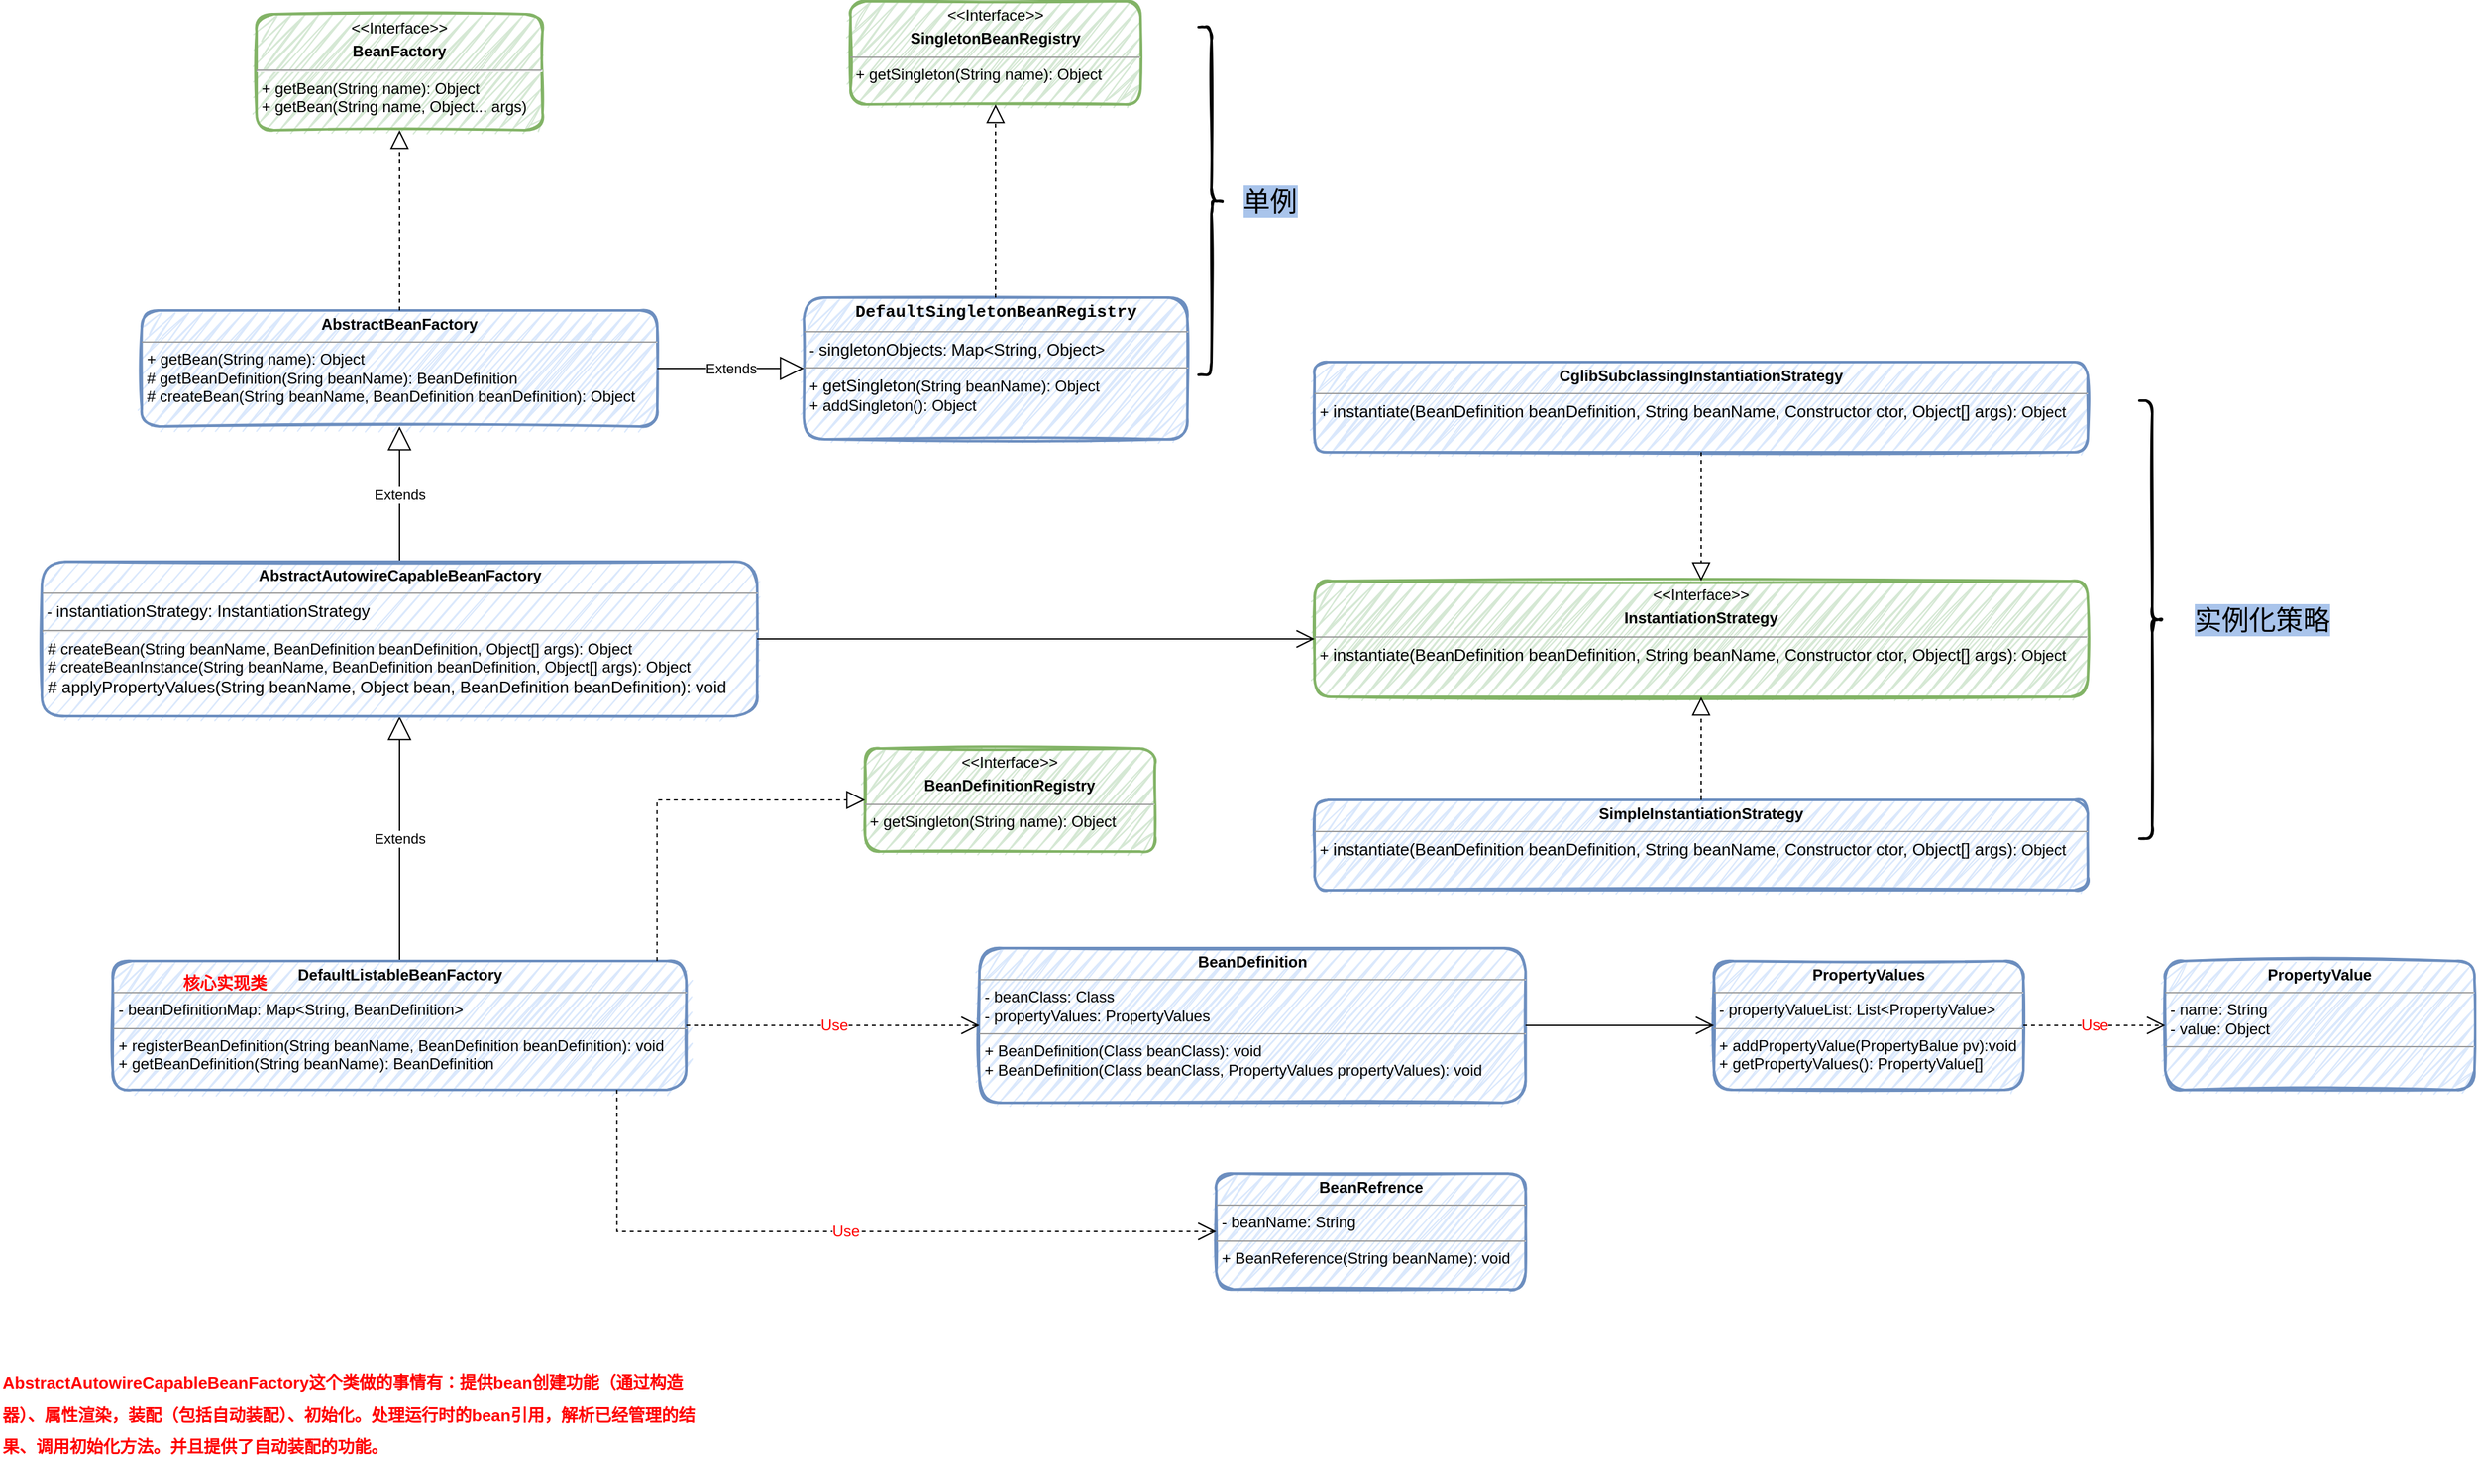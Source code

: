 <mxfile version="20.7.4" type="device"><diagram id="C5RBs43oDa-KdzZeNtuy" name="Page-1"><mxGraphModel dx="2293" dy="970" grid="1" gridSize="10" guides="1" tooltips="1" connect="1" arrows="1" fold="1" page="1" pageScale="1" pageWidth="827" pageHeight="1169" math="0" shadow="0"><root><mxCell id="WIyWlLk6GJQsqaUBKTNV-0"/><mxCell id="WIyWlLk6GJQsqaUBKTNV-1" parent="WIyWlLk6GJQsqaUBKTNV-0"/><mxCell id="B0kpvBBYrxBmRZzmcFlP-12" value="&lt;p style=&quot;margin:0px;margin-top:4px;text-align:center;&quot;&gt;&lt;b&gt;BeanDefinition&lt;/b&gt;&lt;/p&gt;&lt;hr size=&quot;1&quot;&gt;&lt;p style=&quot;margin:0px;margin-left:4px;&quot;&gt;- beanClass: Class&lt;/p&gt;&lt;p style=&quot;margin:0px;margin-left:4px;&quot;&gt;- propertyValues: PropertyValues&lt;/p&gt;&lt;hr size=&quot;1&quot;&gt;&lt;p style=&quot;margin:0px;margin-left:4px;&quot;&gt;+ BeanDefinition(Class beanClass): void&lt;/p&gt;&lt;p style=&quot;margin:0px;margin-left:4px;&quot;&gt;+ BeanDefinition(Class beanClass, PropertyValues propertyValues): void&lt;br&gt;&lt;/p&gt;&lt;p style=&quot;margin:0px;margin-left:4px;&quot;&gt;&lt;br&gt;&lt;/p&gt;" style="verticalAlign=top;align=left;overflow=fill;fontSize=12;fontFamily=Helvetica;html=1;rounded=1;sketch=1;fillColor=#dae8fc;strokeColor=#6c8ebf;strokeWidth=2;fillStyle=zigzag;" vertex="1" parent="WIyWlLk6GJQsqaUBKTNV-1"><mxGeometry x="600" y="845" width="423.75" height="120" as="geometry"/></mxCell><mxCell id="B0kpvBBYrxBmRZzmcFlP-13" value="&lt;p style=&quot;text-align: center; margin: 4px 0px 0px; font-size: 12px;&quot;&gt;&amp;lt;&amp;lt;Interface&amp;gt;&amp;gt;&lt;/p&gt;&lt;p style=&quot;text-align: center; margin: 4px 0px 0px; font-size: 12px;&quot;&gt;&lt;b style=&quot;font-size: 12px;&quot;&gt;BeanFactory&lt;/b&gt;&lt;/p&gt;&lt;hr style=&quot;font-size: 12px;&quot;&gt;&lt;p style=&quot;margin: 0px 0px 0px 4px; font-size: 12px;&quot;&gt;&lt;/p&gt;&lt;p style=&quot;margin: 0px 0px 0px 4px; font-size: 12px;&quot;&gt;&lt;span style=&quot;background-color: initial; font-size: 12px;&quot;&gt;+ getBean(String name): Object&lt;/span&gt;&lt;/p&gt;&lt;p style=&quot;margin: 0px 0px 0px 4px; font-size: 12px;&quot;&gt;&lt;span style=&quot;background-color: initial;&quot;&gt;+ getBean(String name, Object... args)&lt;/span&gt;&lt;/p&gt;&lt;p style=&quot;margin: 0px 0px 0px 4px; font-size: 12px;&quot;&gt;&lt;br style=&quot;font-size: 12px;&quot;&gt;&lt;/p&gt;" style="verticalAlign=top;align=left;overflow=fill;fontSize=12;fontFamily=Helvetica;html=1;rounded=1;sketch=1;fillColor=#d5e8d4;strokeColor=#82b366;strokeWidth=2;fillStyle=zigzag;" vertex="1" parent="WIyWlLk6GJQsqaUBKTNV-1"><mxGeometry x="39.06" y="120" width="221.88" height="90" as="geometry"/></mxCell><mxCell id="B0kpvBBYrxBmRZzmcFlP-18" value="&lt;p style=&quot;margin:0px;margin-top:4px;text-align:center;&quot;&gt;&amp;lt;&amp;lt;Interface&amp;gt;&amp;gt;&lt;/p&gt;&lt;p style=&quot;margin:0px;margin-top:4px;text-align:center;&quot;&gt;&lt;b&gt;SingletonBeanRegistry&lt;/b&gt;&lt;/p&gt;&lt;hr size=&quot;1&quot;&gt;&lt;p style=&quot;margin:0px;margin-left:4px;&quot;&gt;&lt;/p&gt;&lt;p style=&quot;margin:0px;margin-left:4px;&quot;&gt;&lt;span style=&quot;background-color: initial;&quot;&gt;+ getSingleton(String name): Object&lt;/span&gt;&lt;br&gt;&lt;/p&gt;&lt;p style=&quot;margin:0px;margin-left:4px;&quot;&gt;&lt;br&gt;&lt;/p&gt;" style="verticalAlign=top;align=left;overflow=fill;fontSize=12;fontFamily=Helvetica;html=1;rounded=1;sketch=1;fillColor=#d5e8d4;strokeColor=#82b366;strokeWidth=2;fillStyle=zigzag;" vertex="1" parent="WIyWlLk6GJQsqaUBKTNV-1"><mxGeometry x="500" y="110" width="225" height="80" as="geometry"/></mxCell><mxCell id="B0kpvBBYrxBmRZzmcFlP-19" value="&lt;p style=&quot;margin:0px;margin-top:4px;text-align:center;&quot;&gt;&lt;b&gt;AbstractBeanFactory&lt;/b&gt;&lt;/p&gt;&lt;hr size=&quot;1&quot;&gt;&lt;p style=&quot;margin:0px;margin-left:4px;&quot;&gt;+ getBean(String name): Object&lt;br&gt;&lt;/p&gt;&lt;p style=&quot;margin:0px;margin-left:4px;&quot;&gt;# getBeanDefinition(Sring beanName): BeanDefinition&lt;/p&gt;&lt;p style=&quot;margin:0px;margin-left:4px;&quot;&gt;# createBean(String beanName, BeanDefinition beanDefinition): Object&lt;/p&gt;" style="verticalAlign=top;align=left;overflow=fill;fontSize=12;fontFamily=Helvetica;html=1;rounded=1;sketch=1;fillColor=#dae8fc;strokeColor=#6c8ebf;strokeWidth=2;fillStyle=zigzag;" vertex="1" parent="WIyWlLk6GJQsqaUBKTNV-1"><mxGeometry x="-50" y="350" width="400" height="90" as="geometry"/></mxCell><mxCell id="B0kpvBBYrxBmRZzmcFlP-20" value="" style="endArrow=block;dashed=1;endFill=0;endSize=12;html=1;rounded=0;entryX=0.5;entryY=1;entryDx=0;entryDy=0;exitX=0.5;exitY=0;exitDx=0;exitDy=0;edgeStyle=orthogonalEdgeStyle;" edge="1" parent="WIyWlLk6GJQsqaUBKTNV-1" source="B0kpvBBYrxBmRZzmcFlP-19" target="B0kpvBBYrxBmRZzmcFlP-13"><mxGeometry width="160" relative="1" as="geometry"><mxPoint x="280.25" y="280" as="sourcePoint"/><mxPoint x="440.25" y="280" as="targetPoint"/></mxGeometry></mxCell><mxCell id="B0kpvBBYrxBmRZzmcFlP-21" value="&lt;p style=&quot;text-align: center; margin: 4px 0px 0px;&quot;&gt;&lt;span style=&quot;font-family: Courier; font-size: 13px; background-color: initial;&quot;&gt;&lt;b&gt;DefaultSingletonBeanRegistry&lt;/b&gt;&lt;/span&gt;&lt;/p&gt;&lt;hr size=&quot;1&quot;&gt;&lt;p style=&quot;margin:0px;margin-left:4px;&quot;&gt;-&amp;nbsp;&lt;span style=&quot;font-size: 13px; background-color: initial;&quot;&gt;singletonObjects&lt;/span&gt;&lt;span style=&quot;background-color: initial;&quot;&gt;:&amp;nbsp;&lt;/span&gt;&lt;span style=&quot;font-size: 13px; background-color: initial;&quot;&gt;Map&amp;lt;String, Object&amp;gt;&lt;/span&gt;&lt;/p&gt;&lt;hr size=&quot;1&quot;&gt;&lt;p style=&quot;margin:0px;margin-left:4px;&quot;&gt;+&amp;nbsp;&lt;span style=&quot;font-size: 13px; background-color: initial;&quot;&gt;getSingleton&lt;/span&gt;&lt;span style=&quot;background-color: initial;&quot;&gt;(String beanName): Object&lt;/span&gt;&lt;/p&gt;&lt;p style=&quot;margin:0px;margin-left:4px;&quot;&gt;+ addSingleton(): Object&lt;/p&gt;" style="verticalAlign=top;align=left;overflow=fill;fontSize=12;fontFamily=Helvetica;html=1;rounded=1;sketch=1;fillColor=#dae8fc;strokeColor=#6c8ebf;strokeWidth=2;fillStyle=zigzag;" vertex="1" parent="WIyWlLk6GJQsqaUBKTNV-1"><mxGeometry x="463.75" y="340" width="297.5" height="110" as="geometry"/></mxCell><mxCell id="B0kpvBBYrxBmRZzmcFlP-23" value="" style="endArrow=block;dashed=1;endFill=0;endSize=12;html=1;rounded=0;entryX=0.5;entryY=1;entryDx=0;entryDy=0;exitX=0.5;exitY=0;exitDx=0;exitDy=0;edgeStyle=orthogonalEdgeStyle;" edge="1" parent="WIyWlLk6GJQsqaUBKTNV-1" source="B0kpvBBYrxBmRZzmcFlP-21" target="B0kpvBBYrxBmRZzmcFlP-18"><mxGeometry x="0.143" y="-20" width="160" relative="1" as="geometry"><mxPoint x="480" y="410" as="sourcePoint"/><mxPoint x="480" y="200" as="targetPoint"/><mxPoint as="offset"/></mxGeometry></mxCell><mxCell id="B0kpvBBYrxBmRZzmcFlP-24" value="Extends" style="endArrow=block;endSize=16;endFill=0;html=1;rounded=0;fontFamily=Helvetica;fontColor=#000000;exitX=1;exitY=0.5;exitDx=0;exitDy=0;entryX=0;entryY=0.5;entryDx=0;entryDy=0;" edge="1" parent="WIyWlLk6GJQsqaUBKTNV-1" source="B0kpvBBYrxBmRZzmcFlP-19" target="B0kpvBBYrxBmRZzmcFlP-21"><mxGeometry width="160" relative="1" as="geometry"><mxPoint x="330" y="400" as="sourcePoint"/><mxPoint x="490" y="400" as="targetPoint"/></mxGeometry></mxCell><mxCell id="B0kpvBBYrxBmRZzmcFlP-27" value="" style="shape=curlyBracket;whiteSpace=wrap;html=1;rounded=1;flipH=1;labelPosition=right;verticalLabelPosition=middle;align=left;verticalAlign=middle;sketch=1;fillStyle=zigzag;strokeWidth=2;fontFamily=Helvetica;fontColor=#000000;" vertex="1" parent="WIyWlLk6GJQsqaUBKTNV-1"><mxGeometry x="770" y="130" width="20" height="270" as="geometry"/></mxCell><mxCell id="B0kpvBBYrxBmRZzmcFlP-28" value="单例" style="text;html=1;align=center;verticalAlign=middle;resizable=0;points=[];autosize=1;strokeColor=none;fillColor=none;fontFamily=Helvetica;fontColor=#000000;labelBackgroundColor=#A9C4EB;fontSize=21;" vertex="1" parent="WIyWlLk6GJQsqaUBKTNV-1"><mxGeometry x="790" y="245" width="70" height="40" as="geometry"/></mxCell><mxCell id="B0kpvBBYrxBmRZzmcFlP-31" value="Extends" style="endArrow=block;endSize=16;endFill=0;html=1;rounded=0;fontFamily=Helvetica;fontColor=#000000;exitX=0.5;exitY=0;exitDx=0;exitDy=0;entryX=0.5;entryY=1;entryDx=0;entryDy=0;" edge="1" parent="WIyWlLk6GJQsqaUBKTNV-1" source="B0kpvBBYrxBmRZzmcFlP-29" target="B0kpvBBYrxBmRZzmcFlP-19"><mxGeometry width="160" relative="1" as="geometry"><mxPoint x="190" y="530" as="sourcePoint"/><mxPoint x="273.75" y="530" as="targetPoint"/></mxGeometry></mxCell><mxCell id="B0kpvBBYrxBmRZzmcFlP-33" value="&lt;strong style=&quot;box-sizing: border-box; outline: 0px; font-weight: 700; overflow-wrap: break-word; caret-color: rgb(77, 77, 77); font-size: 13px; font-style: normal; font-variant-caps: normal; letter-spacing: normal; text-align: start; text-indent: 0px; text-transform: none; word-spacing: 0px; text-size-adjust: auto; -webkit-text-stroke-width: 0px; text-decoration: none;&quot;&gt;&lt;b style=&quot;border-color: var(--border-color); text-align: center;&quot;&gt;AbstractAutowireCapableBeanFactory&lt;/b&gt;这个类做的事情有：提供bean创建功能（通过构造器）、属性渲染，装配（包括自动装配）、初始化。处理运行时的bean引用，解析已经管理的结果、调用初始化方法。并且提供了自动装配的功能。&lt;/strong&gt;" style="text;whiteSpace=wrap;html=1;fontSize=21;fontFamily=Helvetica;fontColor=#FF0000;" vertex="1" parent="WIyWlLk6GJQsqaUBKTNV-1"><mxGeometry x="-160" y="1160" width="560" height="100" as="geometry"/></mxCell><mxCell id="B0kpvBBYrxBmRZzmcFlP-35" value="Extends" style="endArrow=block;endSize=16;endFill=0;html=1;rounded=0;fontFamily=Helvetica;fontColor=#000000;exitX=0.5;exitY=0;exitDx=0;exitDy=0;entryX=0.5;entryY=1;entryDx=0;entryDy=0;" edge="1" parent="WIyWlLk6GJQsqaUBKTNV-1" source="B0kpvBBYrxBmRZzmcFlP-46" target="B0kpvBBYrxBmRZzmcFlP-29"><mxGeometry width="160" relative="1" as="geometry"><mxPoint x="150" y="850" as="sourcePoint"/><mxPoint x="150" y="700" as="targetPoint"/></mxGeometry></mxCell><mxCell id="B0kpvBBYrxBmRZzmcFlP-46" value="&lt;p style=&quot;margin:0px;margin-top:4px;text-align:center;&quot;&gt;&lt;b style=&quot;border-color: var(--border-color);&quot;&gt;DefaultListableBeanFactory&lt;/b&gt;&lt;/p&gt;&lt;hr size=&quot;1&quot;&gt;&lt;p style=&quot;margin:0px;margin-left:4px;&quot;&gt;- beanDefinitionMap: Map&amp;lt;String, BeanDefinition&amp;gt;&lt;/p&gt;&lt;hr size=&quot;1&quot;&gt;&lt;p style=&quot;margin:0px;margin-left:4px;&quot;&gt;+ registerBeanDefinition(String beanName, BeanDefinition beanDefinition): void&lt;/p&gt;&lt;p style=&quot;margin:0px;margin-left:4px;&quot;&gt;+ getBeanDefinition(String beanName): BeanDefinition&lt;/p&gt;" style="verticalAlign=top;align=left;overflow=fill;fontSize=12;fontFamily=Helvetica;html=1;rounded=1;sketch=1;fillColor=#dae8fc;strokeColor=#6c8ebf;strokeWidth=2;fillStyle=zigzag;" vertex="1" parent="WIyWlLk6GJQsqaUBKTNV-1"><mxGeometry x="-72.5" y="855" width="445" height="100" as="geometry"/></mxCell><mxCell id="B0kpvBBYrxBmRZzmcFlP-49" value="&lt;div style=&quot;text-align: center;&quot;&gt;&lt;span style=&quot;font-size: 13px; caret-color: rgb(77, 77, 77);&quot;&gt;&lt;b&gt;核心实现类&lt;/b&gt;&lt;/span&gt;&lt;/div&gt;" style="text;whiteSpace=wrap;html=1;fontSize=21;fontFamily=Helvetica;fontColor=#FF0000;" vertex="1" parent="WIyWlLk6GJQsqaUBKTNV-1"><mxGeometry x="-20" y="850" width="70" height="40" as="geometry"/></mxCell><mxCell id="B0kpvBBYrxBmRZzmcFlP-50" value="&lt;p style=&quot;margin:0px;margin-top:4px;text-align:center;&quot;&gt;&amp;lt;&amp;lt;Interface&amp;gt;&amp;gt;&lt;/p&gt;&lt;p style=&quot;margin:0px;margin-top:4px;text-align:center;&quot;&gt;&lt;b&gt;BeanDefinitionRegistry&lt;/b&gt;&lt;/p&gt;&lt;hr size=&quot;1&quot;&gt;&lt;p style=&quot;margin:0px;margin-left:4px;&quot;&gt;&lt;/p&gt;&lt;p style=&quot;margin:0px;margin-left:4px;&quot;&gt;&lt;span style=&quot;background-color: initial;&quot;&gt;+ getSingleton(String name): Object&lt;/span&gt;&lt;br&gt;&lt;/p&gt;&lt;p style=&quot;margin:0px;margin-left:4px;&quot;&gt;&lt;br&gt;&lt;/p&gt;" style="verticalAlign=top;align=left;overflow=fill;fontSize=12;fontFamily=Helvetica;html=1;rounded=1;sketch=1;fillColor=#d5e8d4;strokeColor=#82b366;strokeWidth=2;fillStyle=zigzag;" vertex="1" parent="WIyWlLk6GJQsqaUBKTNV-1"><mxGeometry x="511.25" y="690" width="225" height="80" as="geometry"/></mxCell><mxCell id="B0kpvBBYrxBmRZzmcFlP-29" value="&lt;p style=&quot;margin:0px;margin-top:4px;text-align:center;&quot;&gt;&lt;b&gt;AbstractAutowireCapableBeanFactory&lt;/b&gt;&lt;/p&gt;&lt;hr size=&quot;1&quot;&gt;&amp;nbsp;- i&lt;span style=&quot;font-size: 13px;&quot;&gt;nstantiationStrategy:&amp;nbsp;&lt;/span&gt;&lt;span style=&quot;font-size: 13px;&quot;&gt;InstantiationStrategy&lt;/span&gt;&lt;br&gt;&lt;hr&gt;&lt;p style=&quot;margin:0px;margin-left:4px;&quot;&gt;&lt;span style=&quot;background-color: initial;&quot;&gt;#&amp;nbsp;&lt;/span&gt;&lt;span style=&quot;background-color: initial;&quot;&gt;createBean(String beanName, BeanDefinition beanDefinition, Object[] args): Object&lt;/span&gt;&lt;br&gt;&lt;/p&gt;&lt;p style=&quot;margin:0px;margin-left:4px;&quot;&gt;&lt;span style=&quot;border-color: var(--border-color); background-color: initial;&quot;&gt;#&amp;nbsp;&lt;/span&gt;&lt;span style=&quot;border-color: var(--border-color); background-color: initial;&quot;&gt;createBeanInstance(String beanName, BeanDefinition beanDefinition, Object[] args): Object&lt;/span&gt;&lt;/p&gt;&lt;p style=&quot;margin:0px;margin-left:4px;&quot;&gt;&lt;span style=&quot;font-size: 13px; background-color: initial;&quot;&gt;# applyPropertyValues(String beanName, Object bean, BeanDefinition beanDefinition): void&lt;/span&gt;&lt;/p&gt;&lt;p style=&quot;margin:0px;margin-left:4px;&quot;&gt;&lt;br&gt;&lt;/p&gt;" style="verticalAlign=top;align=left;overflow=fill;fontSize=12;fontFamily=Helvetica;html=1;rounded=1;sketch=1;fillColor=#dae8fc;strokeColor=#6c8ebf;strokeWidth=2;fillStyle=auto;whiteSpace=wrap;" vertex="1" parent="WIyWlLk6GJQsqaUBKTNV-1"><mxGeometry x="-127.5" y="545" width="555" height="120" as="geometry"/></mxCell><mxCell id="B0kpvBBYrxBmRZzmcFlP-53" value="" style="endArrow=block;dashed=1;endFill=0;endSize=12;html=1;rounded=0;fontFamily=Helvetica;fontSize=13;fontColor=#FF0000;exitX=0.949;exitY=0;exitDx=0;exitDy=0;edgeStyle=orthogonalEdgeStyle;exitPerimeter=0;entryX=0;entryY=0.5;entryDx=0;entryDy=0;" edge="1" parent="WIyWlLk6GJQsqaUBKTNV-1" source="B0kpvBBYrxBmRZzmcFlP-46" target="B0kpvBBYrxBmRZzmcFlP-50"><mxGeometry width="160" relative="1" as="geometry"><mxPoint x="330" y="780" as="sourcePoint"/><mxPoint x="520" y="730" as="targetPoint"/><Array as="points"><mxPoint x="350" y="730"/></Array></mxGeometry></mxCell><mxCell id="B0kpvBBYrxBmRZzmcFlP-59" value="&lt;p style=&quot;margin:0px;margin-top:4px;text-align:center;&quot;&gt;&amp;lt;&amp;lt;Interface&amp;gt;&amp;gt;&lt;/p&gt;&lt;p style=&quot;margin:0px;margin-top:4px;text-align:center;&quot;&gt;&lt;span style=&quot;background-color: initial; text-align: left;&quot;&gt;&lt;b style=&quot;&quot;&gt;&lt;font style=&quot;font-size: 12px;&quot;&gt;InstantiationStrategy&lt;/font&gt;&lt;/b&gt;&lt;/span&gt;&lt;/p&gt;&lt;hr size=&quot;1&quot;&gt;&lt;p style=&quot;margin:0px;margin-left:4px;&quot;&gt;&lt;/p&gt;&lt;p style=&quot;margin:0px;margin-left:4px;&quot;&gt;&lt;span style=&quot;background-color: initial;&quot;&gt;+&amp;nbsp;&lt;/span&gt;&lt;span style=&quot;font-size: 13px; background-color: initial;&quot;&gt;instantiate(BeanDefinition beanDefinition, String beanName, Constructor ctor, Object[] args)&lt;/span&gt;&lt;span style=&quot;background-color: initial;&quot;&gt;: Object&lt;/span&gt;&lt;/p&gt;&lt;p style=&quot;margin:0px;margin-left:4px;&quot;&gt;&lt;br&gt;&lt;/p&gt;" style="verticalAlign=top;align=left;overflow=fill;fontSize=12;fontFamily=Helvetica;html=1;rounded=1;sketch=1;fillColor=#d5e8d4;strokeColor=#82b366;strokeWidth=2;fillStyle=zigzag;whiteSpace=wrap;" vertex="1" parent="WIyWlLk6GJQsqaUBKTNV-1"><mxGeometry x="860" y="560" width="600" height="90" as="geometry"/></mxCell><mxCell id="B0kpvBBYrxBmRZzmcFlP-60" value="&lt;p style=&quot;margin:0px;margin-top:4px;text-align:center;&quot;&gt;&lt;b style=&quot;background-color: initial; text-align: left;&quot;&gt;SimpleInstantiationStrategy&lt;/b&gt;&lt;br&gt;&lt;/p&gt;&lt;hr size=&quot;1&quot;&gt;&lt;p style=&quot;margin:0px;margin-left:4px;&quot;&gt;&lt;/p&gt;&lt;p style=&quot;margin:0px;margin-left:4px;&quot;&gt;&lt;span style=&quot;background-color: initial;&quot;&gt;+&amp;nbsp;&lt;/span&gt;&lt;span style=&quot;font-size: 13px; background-color: initial;&quot;&gt;instantiate(BeanDefinition beanDefinition, String beanName, Constructor ctor, Object[] args)&lt;/span&gt;&lt;span style=&quot;background-color: initial;&quot;&gt;: Object&lt;/span&gt;&lt;/p&gt;&lt;p style=&quot;margin:0px;margin-left:4px;&quot;&gt;&lt;br&gt;&lt;/p&gt;" style="verticalAlign=top;align=left;overflow=fill;fontSize=12;fontFamily=Helvetica;html=1;rounded=1;sketch=1;fillColor=#dae8fc;strokeColor=#6c8ebf;strokeWidth=2;fillStyle=zigzag;whiteSpace=wrap;" vertex="1" parent="WIyWlLk6GJQsqaUBKTNV-1"><mxGeometry x="860" y="730" width="600" height="70" as="geometry"/></mxCell><mxCell id="B0kpvBBYrxBmRZzmcFlP-61" value="" style="endArrow=block;dashed=1;endFill=0;endSize=12;html=1;rounded=0;fontFamily=Helvetica;fontSize=12;fontColor=#FF0000;exitX=0.5;exitY=0;exitDx=0;exitDy=0;entryX=0.5;entryY=1;entryDx=0;entryDy=0;" edge="1" parent="WIyWlLk6GJQsqaUBKTNV-1" source="B0kpvBBYrxBmRZzmcFlP-60" target="B0kpvBBYrxBmRZzmcFlP-59"><mxGeometry width="160" relative="1" as="geometry"><mxPoint x="1183" y="700" as="sourcePoint"/><mxPoint x="1343" y="700" as="targetPoint"/></mxGeometry></mxCell><mxCell id="B0kpvBBYrxBmRZzmcFlP-63" value="" style="endArrow=open;endFill=1;endSize=12;html=1;rounded=0;fontFamily=Helvetica;fontSize=12;fontColor=#FF0000;entryX=0;entryY=0.5;entryDx=0;entryDy=0;exitX=1;exitY=0.5;exitDx=0;exitDy=0;" edge="1" parent="WIyWlLk6GJQsqaUBKTNV-1" source="B0kpvBBYrxBmRZzmcFlP-29" target="B0kpvBBYrxBmRZzmcFlP-59"><mxGeometry width="160" relative="1" as="geometry"><mxPoint x="540" y="600" as="sourcePoint"/><mxPoint x="700" y="600" as="targetPoint"/></mxGeometry></mxCell><mxCell id="B0kpvBBYrxBmRZzmcFlP-64" value="&lt;p style=&quot;margin:0px;margin-top:4px;text-align:center;&quot;&gt;&lt;b&gt;&lt;span style=&quot;color: rgba(0, 0, 0, 0); font-size: 0px; text-align: start;&quot;&gt;%3CmxGraphModel%3E%3Croot%3E%3CmxCell%20id%3D%220%22%2F%3E%3CmxCell%20id%3D%221%22%20parent%3D%220%22%2F%3E%3CmxCell%20id%3D%222%22%20value%3D%22%26lt%3Bp%20style%3D%26quot%3Bmargin%3A0px%3Bmargin-top%3A4px%3Btext-align%3Acenter%3B%26quot%3B%26gt%3B%26lt%3Bb%20style%3D%26quot%3Bbackground-color%3A%20initial%3B%20text-align%3A%20left%3B%26quot%3B%26gt%3BSimpleInstantiationStrategy%26lt%3B%2Fb%26gt%3B%26lt%3Bbr%26gt%3B%26lt%3B%2Fp%26gt%3B%26lt%3Bhr%20size%3D%26quot%3B1%26quot%3B%26gt%3B%26lt%3Bp%20style%3D%26quot%3Bmargin%3A0px%3Bmargin-left%3A4px%3B%26quot%3B%26gt%3B%26lt%3B%2Fp%26gt%3B%26lt%3Bp%20style%3D%26quot%3Bmargin%3A0px%3Bmargin-left%3A4px%3B%26quot%3B%26gt%3B%26lt%3Bspan%20style%3D%26quot%3Bbackground-color%3A%20initial%3B%26quot%3B%26gt%3B%2B%26amp%3Bnbsp%3B%26lt%3B%2Fspan%26gt%3B%26lt%3Bspan%20style%3D%26quot%3Bfont-size%3A%2013px%3B%20background-color%3A%20initial%3B%26quot%3B%26gt%3Binstantiate(BeanDefinition%20beanDefinition%2C%20String%20beanName%2C%20Constructor%20ctor%2C%20Object%5B%5D%20args)%26lt%3B%2Fspan%26gt%3B%26lt%3Bspan%20style%3D%26quot%3Bbackground-color%3A%20initial%3B%26quot%3B%26gt%3B%3A%20Object%26lt%3B%2Fspan%26gt%3B%26lt%3B%2Fp%26gt%3B%26lt%3Bp%20style%3D%26quot%3Bmargin%3A0px%3Bmargin-left%3A4px%3B%26quot%3B%26gt%3B%26lt%3Bbr%26gt%3B%26lt%3B%2Fp%26gt%3B%22%20style%3D%22verticalAlign%3Dtop%3Balign%3Dleft%3Boverflow%3Dfill%3BfontSize%3D12%3BfontFamily%3DHelvetica%3Bhtml%3D1%3Brounded%3D1%3Bsketch%3D1%3BfillColor%3D%23dae8fc%3BstrokeColor%3D%236c8ebf%3BstrokeWidth%3D2%3BfillStyle%3Dzigzag%3BwhiteSpace%3Dwrap%3B%22%20vertex%3D%221%22%20parent%3D%221%22%3E%3CmxGeometry%20x%3D%22860%22%20y%3D%22730%22%20width%3D%22600%22%20height%3D%2270%22%20as%3D%22geometry%22%2F%3E%3C%2FmxCell%3E%3C%2Froot%3E%3C%2FmxGraphModel%3E&lt;/span&gt;&lt;span style=&quot;background-color: initial; text-align: left;&quot;&gt;&lt;font style=&quot;font-size: 12px;&quot;&gt;CglibSubclassingInstantiationStrategy&lt;/font&gt;&lt;/span&gt;&lt;br&gt;&lt;/b&gt;&lt;/p&gt;&lt;hr size=&quot;1&quot;&gt;&lt;p style=&quot;margin:0px;margin-left:4px;&quot;&gt;&lt;/p&gt;&lt;p style=&quot;margin:0px;margin-left:4px;&quot;&gt;&lt;span style=&quot;background-color: initial;&quot;&gt;+&amp;nbsp;&lt;/span&gt;&lt;span style=&quot;font-size: 13px; background-color: initial;&quot;&gt;instantiate(BeanDefinition beanDefinition, String beanName, Constructor ctor, Object[] args)&lt;/span&gt;&lt;span style=&quot;background-color: initial;&quot;&gt;: Object&lt;/span&gt;&lt;/p&gt;&lt;p style=&quot;margin:0px;margin-left:4px;&quot;&gt;&lt;br&gt;&lt;/p&gt;" style="verticalAlign=top;align=left;overflow=fill;fontSize=12;fontFamily=Helvetica;html=1;rounded=1;sketch=1;fillColor=#dae8fc;strokeColor=#6c8ebf;strokeWidth=2;fillStyle=zigzag;whiteSpace=wrap;" vertex="1" parent="WIyWlLk6GJQsqaUBKTNV-1"><mxGeometry x="860" y="390" width="600" height="70" as="geometry"/></mxCell><mxCell id="B0kpvBBYrxBmRZzmcFlP-65" value="" style="endArrow=block;dashed=1;endFill=0;endSize=12;html=1;rounded=0;fontFamily=Helvetica;fontSize=12;fontColor=#FF0000;exitX=0.5;exitY=1;exitDx=0;exitDy=0;entryX=0.5;entryY=0;entryDx=0;entryDy=0;" edge="1" parent="WIyWlLk6GJQsqaUBKTNV-1" source="B0kpvBBYrxBmRZzmcFlP-64" target="B0kpvBBYrxBmRZzmcFlP-59"><mxGeometry width="160" relative="1" as="geometry"><mxPoint x="1190" y="570.0" as="sourcePoint"/><mxPoint x="1190" y="490.0" as="targetPoint"/></mxGeometry></mxCell><mxCell id="B0kpvBBYrxBmRZzmcFlP-66" value="" style="shape=curlyBracket;whiteSpace=wrap;html=1;rounded=1;flipH=1;labelPosition=right;verticalLabelPosition=middle;align=left;verticalAlign=middle;sketch=1;fillStyle=zigzag;strokeWidth=2;fontFamily=Helvetica;fontColor=#000000;" vertex="1" parent="WIyWlLk6GJQsqaUBKTNV-1"><mxGeometry x="1500" y="420" width="20" height="340" as="geometry"/></mxCell><mxCell id="B0kpvBBYrxBmRZzmcFlP-67" value="实例化策略" style="text;html=1;align=center;verticalAlign=middle;resizable=0;points=[];autosize=1;strokeColor=none;fillColor=none;fontFamily=Helvetica;fontColor=#000000;labelBackgroundColor=#A9C4EB;fontSize=21;" vertex="1" parent="WIyWlLk6GJQsqaUBKTNV-1"><mxGeometry x="1530" y="570" width="130" height="40" as="geometry"/></mxCell><mxCell id="B0kpvBBYrxBmRZzmcFlP-68" value="Use" style="endArrow=open;endSize=12;dashed=1;html=1;rounded=0;fontFamily=Helvetica;fontSize=12;fontColor=#FF0000;exitX=1;exitY=0.5;exitDx=0;exitDy=0;entryX=0;entryY=0.5;entryDx=0;entryDy=0;edgeStyle=orthogonalEdgeStyle;" edge="1" parent="WIyWlLk6GJQsqaUBKTNV-1" source="B0kpvBBYrxBmRZzmcFlP-46" target="B0kpvBBYrxBmRZzmcFlP-12"><mxGeometry width="160" relative="1" as="geometry"><mxPoint x="380" y="870" as="sourcePoint"/><mxPoint x="540" y="870" as="targetPoint"/></mxGeometry></mxCell><mxCell id="B0kpvBBYrxBmRZzmcFlP-69" value="&lt;p style=&quot;margin:0px;margin-top:4px;text-align:center;&quot;&gt;&lt;b&gt;BeanRefrence&lt;/b&gt;&lt;/p&gt;&lt;hr size=&quot;1&quot;&gt;&lt;p style=&quot;margin:0px;margin-left:4px;&quot;&gt;- beanName: String&lt;/p&gt;&lt;hr size=&quot;1&quot;&gt;&lt;p style=&quot;margin:0px;margin-left:4px;&quot;&gt;+ BeanReference(String beanName): void&lt;/p&gt;&lt;p style=&quot;margin:0px;margin-left:4px;&quot;&gt;&lt;br&gt;&lt;/p&gt;" style="verticalAlign=top;align=left;overflow=fill;fontSize=12;fontFamily=Helvetica;html=1;rounded=1;sketch=1;fillColor=#dae8fc;strokeColor=#6c8ebf;strokeWidth=2;fillStyle=zigzag;" vertex="1" parent="WIyWlLk6GJQsqaUBKTNV-1"><mxGeometry x="783.75" y="1020" width="240" height="90" as="geometry"/></mxCell><mxCell id="B0kpvBBYrxBmRZzmcFlP-70" value="&lt;p style=&quot;margin:0px;margin-top:4px;text-align:center;&quot;&gt;&lt;b&gt;PropertyValue&lt;/b&gt;&lt;/p&gt;&lt;hr size=&quot;1&quot;&gt;&lt;p style=&quot;margin:0px;margin-left:4px;&quot;&gt;- name: String&lt;/p&gt;&lt;p style=&quot;margin:0px;margin-left:4px;&quot;&gt;- value: Object&lt;/p&gt;&lt;hr size=&quot;1&quot;&gt;&lt;p style=&quot;margin:0px;margin-left:4px;&quot;&gt;&lt;br&gt;&lt;/p&gt;&lt;p style=&quot;margin:0px;margin-left:4px;&quot;&gt;&lt;br&gt;&lt;/p&gt;" style="verticalAlign=top;align=left;overflow=fill;fontSize=12;fontFamily=Helvetica;html=1;rounded=1;sketch=1;fillColor=#dae8fc;strokeColor=#6c8ebf;strokeWidth=2;fillStyle=zigzag;" vertex="1" parent="WIyWlLk6GJQsqaUBKTNV-1"><mxGeometry x="1520" y="855" width="240" height="100" as="geometry"/></mxCell><mxCell id="B0kpvBBYrxBmRZzmcFlP-71" value="&lt;p style=&quot;margin:0px;margin-top:4px;text-align:center;&quot;&gt;&lt;b&gt;PropertyValues&lt;/b&gt;&lt;/p&gt;&lt;hr size=&quot;1&quot;&gt;&lt;p style=&quot;margin:0px;margin-left:4px;&quot;&gt;- propertyValueList: List&amp;lt;PropertyValue&amp;gt;&lt;/p&gt;&lt;hr size=&quot;1&quot;&gt;&lt;p style=&quot;margin:0px;margin-left:4px;&quot;&gt;+ addPropertyValue(PropertyBalue pv):void&lt;/p&gt;&lt;p style=&quot;margin:0px;margin-left:4px;&quot;&gt;+ getPropertyValues(): PropertyValue[]&lt;/p&gt;&lt;p style=&quot;margin:0px;margin-left:4px;&quot;&gt;&lt;br&gt;&lt;/p&gt;" style="verticalAlign=top;align=left;overflow=fill;fontSize=12;fontFamily=Helvetica;html=1;rounded=1;sketch=1;fillColor=#dae8fc;strokeColor=#6c8ebf;strokeWidth=2;fillStyle=zigzag;" vertex="1" parent="WIyWlLk6GJQsqaUBKTNV-1"><mxGeometry x="1170" y="855" width="240" height="100" as="geometry"/></mxCell><mxCell id="B0kpvBBYrxBmRZzmcFlP-72" value="Use" style="endArrow=open;endSize=12;dashed=1;html=1;rounded=0;fontFamily=Helvetica;fontSize=12;fontColor=#FF0000;entryX=0;entryY=0.5;entryDx=0;entryDy=0;exitX=0.879;exitY=1;exitDx=0;exitDy=0;edgeStyle=orthogonalEdgeStyle;exitPerimeter=0;" edge="1" parent="WIyWlLk6GJQsqaUBKTNV-1" source="B0kpvBBYrxBmRZzmcFlP-46" target="B0kpvBBYrxBmRZzmcFlP-69"><mxGeometry width="160" relative="1" as="geometry"><mxPoint x="440" y="1150" as="sourcePoint"/><mxPoint x="600" y="1150" as="targetPoint"/></mxGeometry></mxCell><mxCell id="B0kpvBBYrxBmRZzmcFlP-74" value="" style="endArrow=open;endFill=1;endSize=12;html=1;rounded=0;fontFamily=Helvetica;fontSize=12;fontColor=#FF0000;entryX=0;entryY=0.5;entryDx=0;entryDy=0;exitX=1;exitY=0.5;exitDx=0;exitDy=0;" edge="1" parent="WIyWlLk6GJQsqaUBKTNV-1" source="B0kpvBBYrxBmRZzmcFlP-12" target="B0kpvBBYrxBmRZzmcFlP-71"><mxGeometry width="160" relative="1" as="geometry"><mxPoint x="1027.5" y="904.41" as="sourcePoint"/><mxPoint x="1460.0" y="904.41" as="targetPoint"/></mxGeometry></mxCell><mxCell id="B0kpvBBYrxBmRZzmcFlP-76" value="Use" style="endArrow=open;endSize=12;dashed=1;html=1;rounded=0;fontFamily=Helvetica;fontSize=12;fontColor=#FF0000;exitX=1;exitY=0.5;exitDx=0;exitDy=0;entryX=0;entryY=0.5;entryDx=0;entryDy=0;" edge="1" parent="WIyWlLk6GJQsqaUBKTNV-1" source="B0kpvBBYrxBmRZzmcFlP-71" target="B0kpvBBYrxBmRZzmcFlP-70"><mxGeometry width="160" relative="1" as="geometry"><mxPoint x="1480" y="914.41" as="sourcePoint"/><mxPoint x="1640" y="914.41" as="targetPoint"/></mxGeometry></mxCell></root></mxGraphModel></diagram></mxfile>